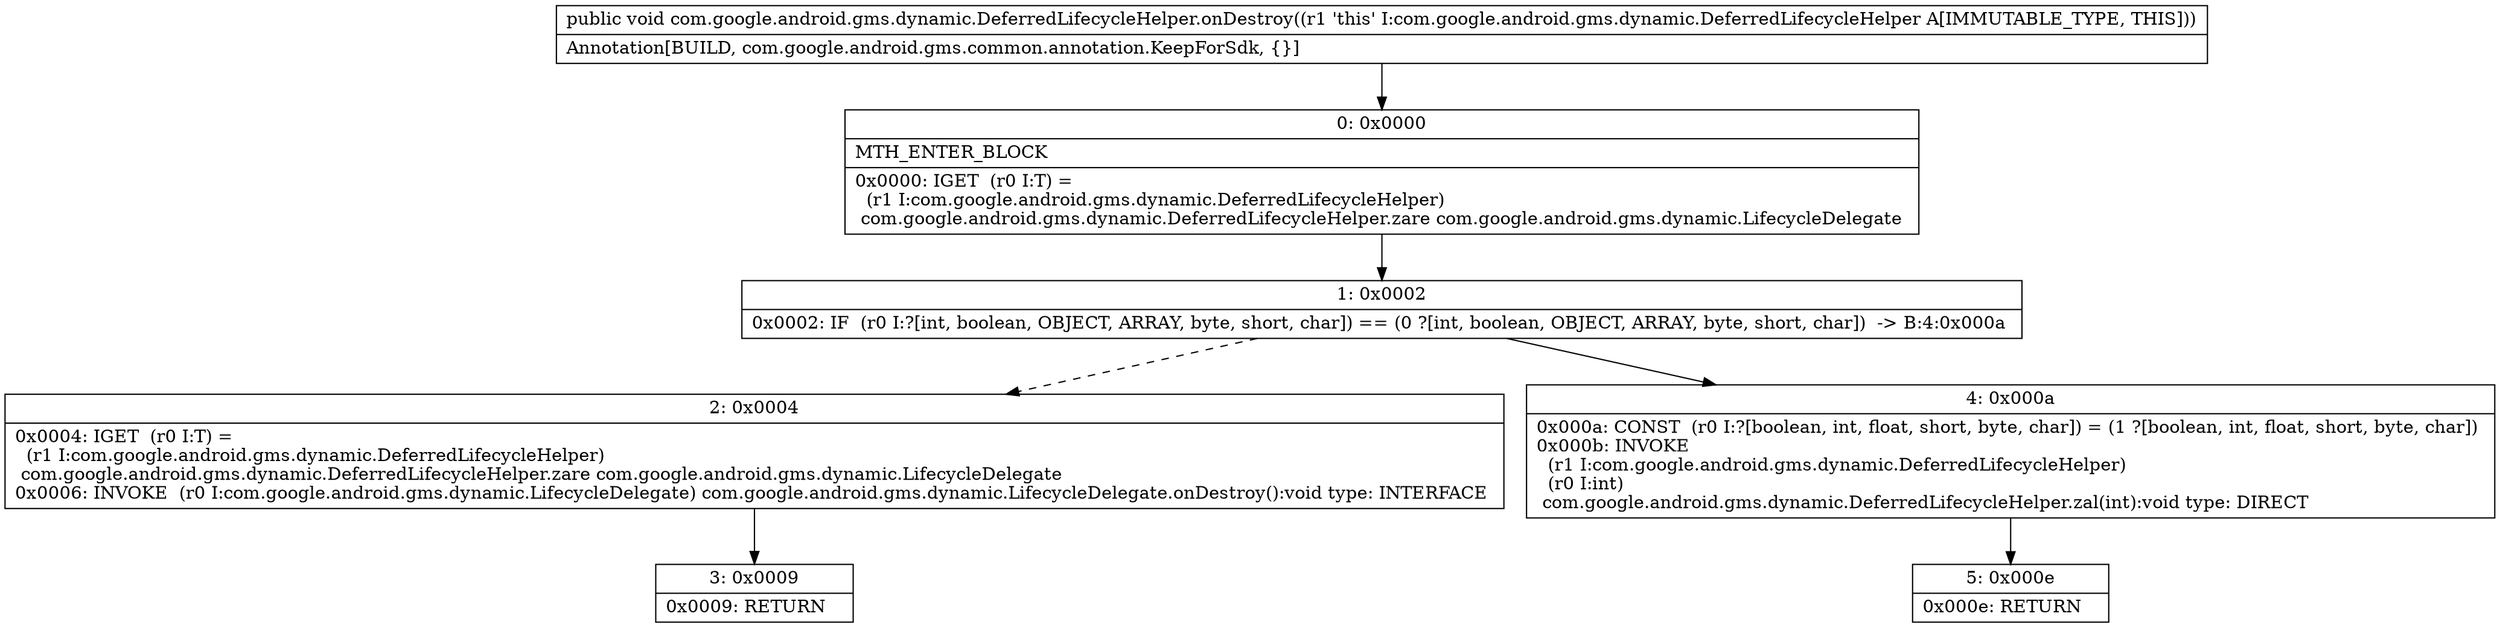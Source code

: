 digraph "CFG forcom.google.android.gms.dynamic.DeferredLifecycleHelper.onDestroy()V" {
Node_0 [shape=record,label="{0\:\ 0x0000|MTH_ENTER_BLOCK\l|0x0000: IGET  (r0 I:T) = \l  (r1 I:com.google.android.gms.dynamic.DeferredLifecycleHelper)\l com.google.android.gms.dynamic.DeferredLifecycleHelper.zare com.google.android.gms.dynamic.LifecycleDelegate \l}"];
Node_1 [shape=record,label="{1\:\ 0x0002|0x0002: IF  (r0 I:?[int, boolean, OBJECT, ARRAY, byte, short, char]) == (0 ?[int, boolean, OBJECT, ARRAY, byte, short, char])  \-\> B:4:0x000a \l}"];
Node_2 [shape=record,label="{2\:\ 0x0004|0x0004: IGET  (r0 I:T) = \l  (r1 I:com.google.android.gms.dynamic.DeferredLifecycleHelper)\l com.google.android.gms.dynamic.DeferredLifecycleHelper.zare com.google.android.gms.dynamic.LifecycleDelegate \l0x0006: INVOKE  (r0 I:com.google.android.gms.dynamic.LifecycleDelegate) com.google.android.gms.dynamic.LifecycleDelegate.onDestroy():void type: INTERFACE \l}"];
Node_3 [shape=record,label="{3\:\ 0x0009|0x0009: RETURN   \l}"];
Node_4 [shape=record,label="{4\:\ 0x000a|0x000a: CONST  (r0 I:?[boolean, int, float, short, byte, char]) = (1 ?[boolean, int, float, short, byte, char]) \l0x000b: INVOKE  \l  (r1 I:com.google.android.gms.dynamic.DeferredLifecycleHelper)\l  (r0 I:int)\l com.google.android.gms.dynamic.DeferredLifecycleHelper.zal(int):void type: DIRECT \l}"];
Node_5 [shape=record,label="{5\:\ 0x000e|0x000e: RETURN   \l}"];
MethodNode[shape=record,label="{public void com.google.android.gms.dynamic.DeferredLifecycleHelper.onDestroy((r1 'this' I:com.google.android.gms.dynamic.DeferredLifecycleHelper A[IMMUTABLE_TYPE, THIS]))  | Annotation[BUILD, com.google.android.gms.common.annotation.KeepForSdk, \{\}]\l}"];
MethodNode -> Node_0;
Node_0 -> Node_1;
Node_1 -> Node_2[style=dashed];
Node_1 -> Node_4;
Node_2 -> Node_3;
Node_4 -> Node_5;
}


